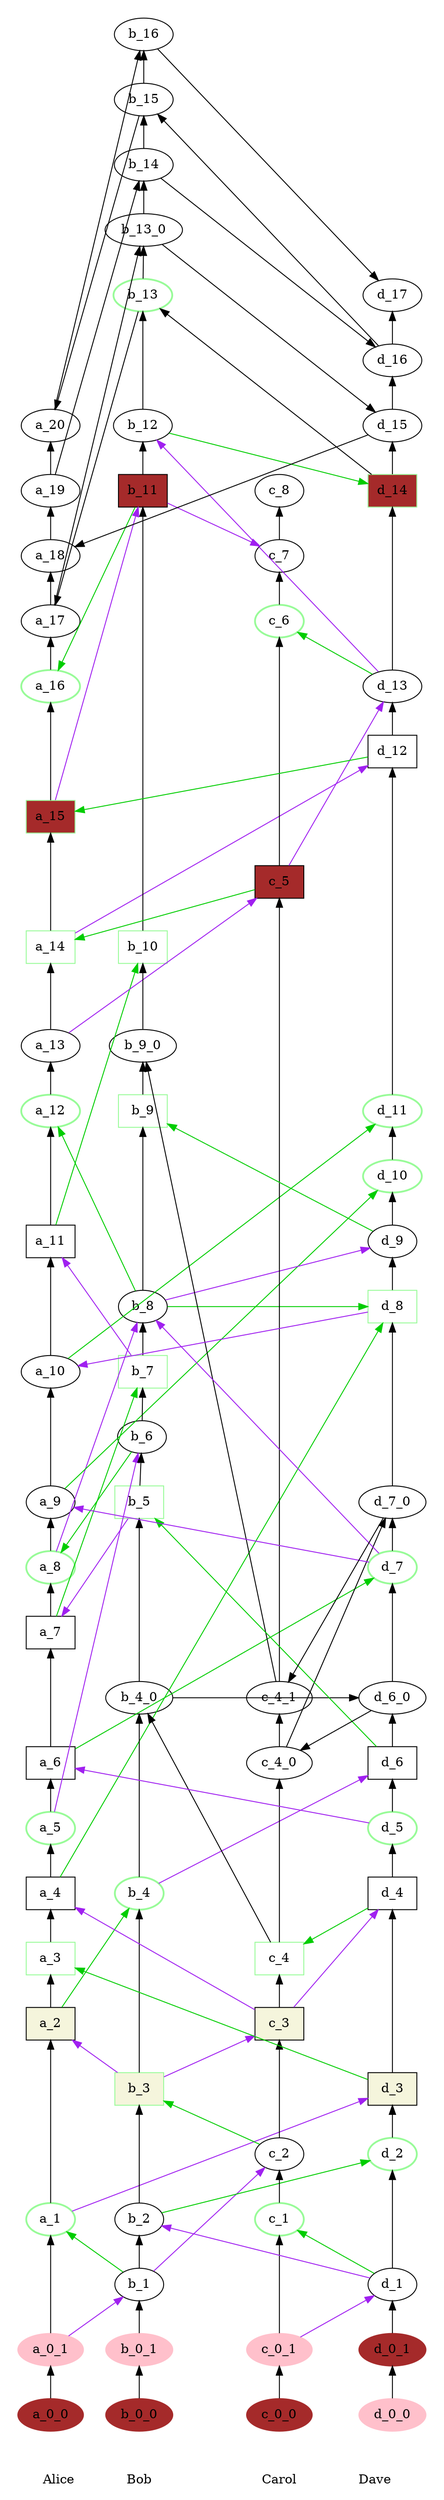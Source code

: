 digraph GossipGraph {
splines=false
rankdir=BT
outputorder=nodesfirst
subgraph cluster_alice {
style=invis
Alice -> a_0_0 [style=invis]
a_0_0 -> a_0_1
a_0_1 -> a_1 [minlen=2]
a_1 -> a_2 [minlen=3]
a_2 -> a_3
a_3 -> a_4
a_4 -> a_5
a_5 -> a_6
a_6 -> a_7 [minlen=2]
a_7 -> a_8
a_8 -> a_9
a_9 -> a_10 [minlen=2]
a_10 -> a_11 [minlen=2]
a_11 -> a_12 [minlen=2]
a_12 -> a_13
a_13 -> a_14 [minlen=2]
a_14 -> a_15 [minlen=2]
a_15 -> a_16 [minlen=2]
a_16 -> a_17
a_17 -> a_18
a_18 -> a_19
a_19 -> a_20
}

subgraph cluster_bob {
style=invis
Bob -> b_0_0 [style=invis]
b_0_0 -> b_0_1
b_0_1 -> b_1
b_1 -> b_2
b_2 -> b_3 [minlen=2]
b_3 -> b_4 [minlen=3]
b_4 -> b_4_0 [minlen=3]
b_4_0 -> b_5 [minlen=3]
b_5 -> b_6
b_6 -> b_7
b_7 -> b_8
b_8 -> b_9 [minlen=3]
b_9 -> b_9_0
b_9_0 -> b_10 [minlen=2]
b_10 -> b_11 [minlen=7]
b_11 -> b_12
b_12 -> b_13 [minlen=2]
b_13 -> b_13_0
b_13_0 -> b_14
b_14 -> b_15
b_15 -> b_16
}
subgraph cluster_carol {
style=invis
Carol -> c_0_0 [style=invis]
c_0_0 -> c_0_1
c_0_1 -> c_1 [minlen=2]
c_1 -> c_2
c_2 -> c_3 [minlen=2]
c_3 -> c_4
c_4 -> c_4_0 [minlen=3]
c_4_0 -> c_4_1
c_4_1 -> c_5 [minlen=13]
c_5 -> c_6 [minlen=4]
c_6 -> c_7
c_7 -> c_8
}
subgraph cluster_dave {
style=invis
Dave -> d_0_0 [style=invis]
d_0_0 -> d_0_1
d_0_1 -> d_1
d_1 -> d_2 [minlen=2]
d_2 -> d_3
d_3 -> d_4 [minlen=3]
d_4 -> d_5
d_5 -> d_6
d_6 -> d_6_0
d_6_0 -> d_7 [minlen=2]
d_7 -> d_7_0
d_7_0 -> d_8 [minlen=3]
d_8 -> d_9
d_9 -> d_10
d_10 -> d_11
d_11 -> d_12 [minlen=6]
d_12 -> d_13
d_13 -> d_14 [minlen=3]
d_14 -> d_15
d_15 -> d_16
d_16 -> d_17
}
{
rank=same
Alice -> Bob -> Carol -> Dave [style=invis]
Alice, Bob, Carol, Dave [style=filled, color=white]
}

edge [constraint=false]

a_0_0, b_0_0, c_0_0, d_0_1 [style=filled, color=brown]
d_0_0, a_0_1, b_0_1, c_0_1 [style=filled, color=pink]

a_1, a_3, a_5, a_8, a_12, a_14, a_15, a_16, b_3, b_4, b_5, b_7, b_9, b_10, b_13, c_1, c_4, c_6, d_2, d_5, d_7, d_8, d_10, d_11, d_14 [style=bold, color=palegreen]

a_2, b_3, c_3, d_3 [style=filled, fillcolor=beige, shape=rectangle]
a_3, a_4, a_6, a_7, a_11, a_14, b_5, b_7, b_9, b_10, c_4, d_4, d_6, d_8, d_12 [style=filled, fillcolor=white, shape=rectangle]

a_15, b_11, c_5, d_14 [shape=rectangle, style=filled, fillcolor=brown]

a_0_1 -> b_1 [color=purple]
b_1 -> a_1 [color=green3]
c_0_1 -> d_1 [color=purple]
d_1 -> b_2 [color=purple]
b_1 -> c_2 [color=purple]
c_2 -> b_3 [color=green3]
a_13 -> c_5 [color=purple]
c_5 -> a_14 [color=green3]
d_1 -> c_1 [color=green3]
b_2 -> d_2 [color=green3]
a_1 -> d_3 [color=purple]
d_3 -> a_3 [color=green3]
b_3 -> a_2 [color=purple]
a_2 -> b_4 [color=green3]
c_3 -> a_4 [color=purple]
a_4 -> d_8 [color=green3]
c_3 -> d_4 [color=purple]
b_3 -> c_3 [color=purple]
d_4 -> c_4 [color=green3]
b_4 -> d_6 [color=purple]
d_6 -> b_5 [color=green3]
d_5 -> a_6 [color=purple]
a_6 -> d_7 [color=green3]
a_5 -> b_6 [color=purple]
b_6 -> a_8 [color=green3]
b_5 -> a_7 [color=purple]
a_7 -> b_7 [color=green3]
d_7 -> b_8 [color=purple]
b_8 -> d_8 [color=green3]
d_7 -> a_9 [color=purple]
a_9 -> d_10 [color=green3]
b_8 -> d_9 [color=purple]
d_9 -> b_9 [color=green3]
a_8 -> b_8 [color=purple]
b_8 -> a_12 [color=green3]
b_7 -> a_11 [color=purple]
a_11 -> b_10 [color=green3]
d_8 -> a_10 [color=purple]
a_10 -> d_11 [color=green3]
a_14 -> d_12 [color=purple]
d_12 -> a_15 [color=green3]
a_15 -> b_11 [color=purple]
b_11 -> a_16 [color=green3]
c_5 -> d_13 [color=purple]
d_13 -> c_6 [color=green3]
d_13 -> b_12 [color=purple]
b_12 -> d_14 [color=green3]
b_11 -> c_7 [color=purple]
c_4 -> b_4_0 [color=black]
b_4_0 -> d_6_0 [color=black]
d_6_0 -> c_4_0 [color=black]
c_4_0 -> d_7_0 [color=black]
d_7_0 -> c_4_1 [color=black]
c_4_1 -> b_9_0 [color=black]
b_13 -> a_17
a_17 -> b_13_0
b_13_0 -> d_15
d_15 -> a_18
a_19 -> b_14
b_14 -> d_16
d_14 -> b_13
d_16 -> b_15
b_15 -> a_20
a_20 -> b_16
b_16 -> d_17
}
